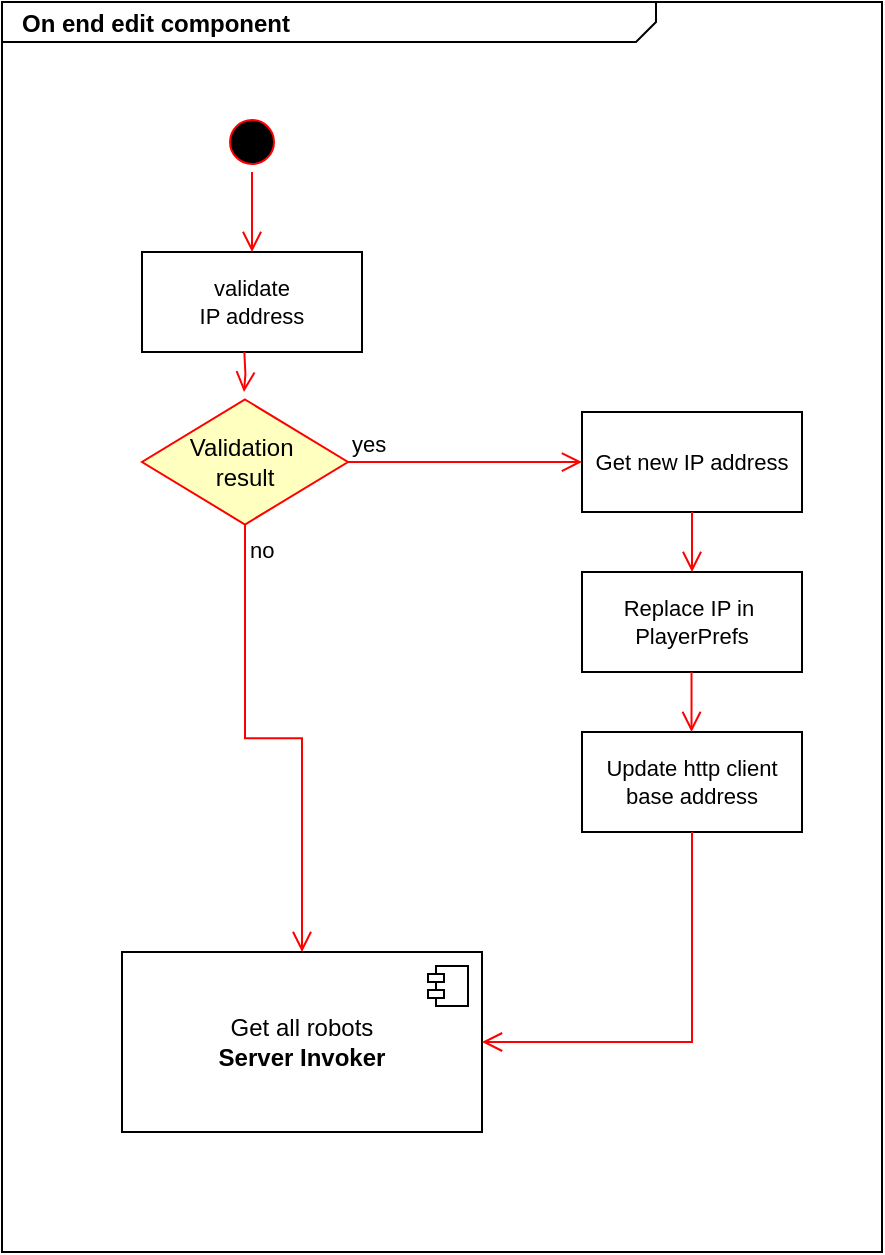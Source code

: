 <mxfile version="21.8.1" type="device">
  <diagram name="Page-1" id="929967ad-93f9-6ef4-fab6-5d389245f69c">
    <mxGraphModel dx="574" dy="316" grid="1" gridSize="10" guides="1" tooltips="1" connect="1" arrows="1" fold="1" page="1" pageScale="1.5" pageWidth="1169" pageHeight="826" background="none" math="0" shadow="0">
      <root>
        <mxCell id="0" style=";html=1;" />
        <mxCell id="1" style=";html=1;" parent="0" />
        <mxCell id="1672d66443f91eb5-1" value="&lt;p style=&quot;margin: 0px ; margin-top: 4px ; margin-left: 10px ; text-align: left&quot;&gt;&lt;b&gt;On end edit component&lt;/b&gt;&lt;/p&gt;" style="html=1;strokeWidth=1;shape=mxgraph.sysml.package;html=1;overflow=fill;whiteSpace=wrap;fillColor=none;gradientColor=none;fontSize=12;align=center;labelX=327.64;" parent="1" vertex="1">
          <mxGeometry x="280" y="295" width="440" height="625" as="geometry" />
        </mxCell>
        <mxCell id="VFgMqM_2iBLgL-bY_2AB-2" value="validate &lt;br style=&quot;font-size: 11px;&quot;&gt;IP address" style="html=1;whiteSpace=wrap;fontSize=11;" parent="1" vertex="1">
          <mxGeometry x="350" y="420" width="110" height="50" as="geometry" />
        </mxCell>
        <mxCell id="wUkXPZolx-6wgcAibCkC-2" value="Get new IP address" style="html=1;whiteSpace=wrap;fontSize=11;" parent="1" vertex="1">
          <mxGeometry x="570" y="500" width="110" height="50" as="geometry" />
        </mxCell>
        <mxCell id="wUkXPZolx-6wgcAibCkC-3" value="Replace IP in&amp;nbsp;&lt;br&gt;PlayerPrefs" style="html=1;whiteSpace=wrap;fontSize=11;" parent="1" vertex="1">
          <mxGeometry x="570" y="580" width="110" height="50" as="geometry" />
        </mxCell>
        <mxCell id="wUkXPZolx-6wgcAibCkC-4" value="Update http client&lt;br&gt;base address" style="html=1;whiteSpace=wrap;fontSize=11;" parent="1" vertex="1">
          <mxGeometry x="570" y="660" width="110" height="50" as="geometry" />
        </mxCell>
        <mxCell id="wUkXPZolx-6wgcAibCkC-5" value="Validation&amp;nbsp;&lt;br&gt;result" style="rhombus;whiteSpace=wrap;html=1;fontColor=#000000;fillColor=#ffffc0;strokeColor=#ff0000;" parent="1" vertex="1">
          <mxGeometry x="350" y="493.75" width="103" height="62.5" as="geometry" />
        </mxCell>
        <mxCell id="wUkXPZolx-6wgcAibCkC-6" value="yes" style="edgeStyle=orthogonalEdgeStyle;html=1;align=left;verticalAlign=bottom;endArrow=open;endSize=8;strokeColor=#ff0000;rounded=0;entryX=0;entryY=0.5;entryDx=0;entryDy=0;" parent="1" source="wUkXPZolx-6wgcAibCkC-5" target="wUkXPZolx-6wgcAibCkC-2" edge="1">
          <mxGeometry x="-1" relative="1" as="geometry">
            <mxPoint x="530" y="520" as="targetPoint" />
          </mxGeometry>
        </mxCell>
        <mxCell id="wUkXPZolx-6wgcAibCkC-7" value="no" style="edgeStyle=orthogonalEdgeStyle;html=1;align=left;verticalAlign=top;endArrow=open;endSize=8;strokeColor=#ff0000;rounded=0;" parent="1" source="wUkXPZolx-6wgcAibCkC-5" target="wUkXPZolx-6wgcAibCkC-12" edge="1">
          <mxGeometry x="-1" relative="1" as="geometry">
            <mxPoint x="390" y="600" as="targetPoint" />
          </mxGeometry>
        </mxCell>
        <mxCell id="wUkXPZolx-6wgcAibCkC-12" value="Get all robots&lt;br&gt;&lt;b&gt;Server Invoker&lt;/b&gt;" style="html=1;dropTarget=0;whiteSpace=wrap;" parent="1" vertex="1">
          <mxGeometry x="340" y="770" width="180" height="90" as="geometry" />
        </mxCell>
        <mxCell id="wUkXPZolx-6wgcAibCkC-13" value="" style="shape=module;jettyWidth=8;jettyHeight=4;" parent="wUkXPZolx-6wgcAibCkC-12" vertex="1">
          <mxGeometry x="1" width="20" height="20" relative="1" as="geometry">
            <mxPoint x="-27" y="7" as="offset" />
          </mxGeometry>
        </mxCell>
        <mxCell id="wUkXPZolx-6wgcAibCkC-14" value="" style="edgeStyle=orthogonalEdgeStyle;html=1;align=left;verticalAlign=bottom;endArrow=open;endSize=8;strokeColor=#ff0000;rounded=0;entryX=1;entryY=0.5;entryDx=0;entryDy=0;exitX=0.5;exitY=1;exitDx=0;exitDy=0;" parent="1" source="wUkXPZolx-6wgcAibCkC-4" target="wUkXPZolx-6wgcAibCkC-12" edge="1">
          <mxGeometry x="-1" relative="1" as="geometry">
            <mxPoint x="707" y="780" as="targetPoint" />
            <mxPoint x="590" y="780" as="sourcePoint" />
          </mxGeometry>
        </mxCell>
        <mxCell id="wUkXPZolx-6wgcAibCkC-15" value="" style="edgeStyle=orthogonalEdgeStyle;html=1;align=left;verticalAlign=top;endArrow=open;endSize=8;strokeColor=#ff0000;rounded=0;exitX=0.5;exitY=1;exitDx=0;exitDy=0;entryX=0.5;entryY=0;entryDx=0;entryDy=0;" parent="1" source="wUkXPZolx-6wgcAibCkC-2" target="wUkXPZolx-6wgcAibCkC-3" edge="1">
          <mxGeometry x="-1" relative="1" as="geometry">
            <mxPoint x="440" y="780" as="targetPoint" />
            <mxPoint x="412" y="566" as="sourcePoint" />
            <mxPoint as="offset" />
          </mxGeometry>
        </mxCell>
        <mxCell id="wUkXPZolx-6wgcAibCkC-16" value="" style="edgeStyle=orthogonalEdgeStyle;html=1;align=left;verticalAlign=top;endArrow=open;endSize=8;strokeColor=#ff0000;rounded=0;exitX=0.5;exitY=1;exitDx=0;exitDy=0;entryX=0.5;entryY=0;entryDx=0;entryDy=0;" parent="1" edge="1">
          <mxGeometry x="-1" relative="1" as="geometry">
            <mxPoint x="624.76" y="660" as="targetPoint" />
            <mxPoint x="624.76" y="630" as="sourcePoint" />
            <mxPoint as="offset" />
          </mxGeometry>
        </mxCell>
        <mxCell id="wUkXPZolx-6wgcAibCkC-17" value="" style="edgeStyle=orthogonalEdgeStyle;html=1;align=left;verticalAlign=top;endArrow=open;endSize=8;strokeColor=#ff0000;rounded=0;exitX=0.5;exitY=1;exitDx=0;exitDy=0;" parent="1" edge="1">
          <mxGeometry x="-1" relative="1" as="geometry">
            <mxPoint x="401" y="490" as="targetPoint" />
            <mxPoint x="401.16" y="470" as="sourcePoint" />
            <mxPoint as="offset" />
          </mxGeometry>
        </mxCell>
        <mxCell id="mqm31jLnC1dyq_1YewdM-1" value="" style="ellipse;html=1;shape=startState;fillColor=#000000;strokeColor=#ff0000;" vertex="1" parent="1">
          <mxGeometry x="390" y="350" width="30" height="30" as="geometry" />
        </mxCell>
        <mxCell id="mqm31jLnC1dyq_1YewdM-2" value="" style="edgeStyle=orthogonalEdgeStyle;html=1;verticalAlign=bottom;endArrow=open;endSize=8;strokeColor=#ff0000;rounded=0;entryX=0.5;entryY=0;entryDx=0;entryDy=0;" edge="1" source="mqm31jLnC1dyq_1YewdM-1" parent="1" target="VFgMqM_2iBLgL-bY_2AB-2">
          <mxGeometry relative="1" as="geometry">
            <mxPoint x="408.5" y="420" as="targetPoint" />
          </mxGeometry>
        </mxCell>
      </root>
    </mxGraphModel>
  </diagram>
</mxfile>
